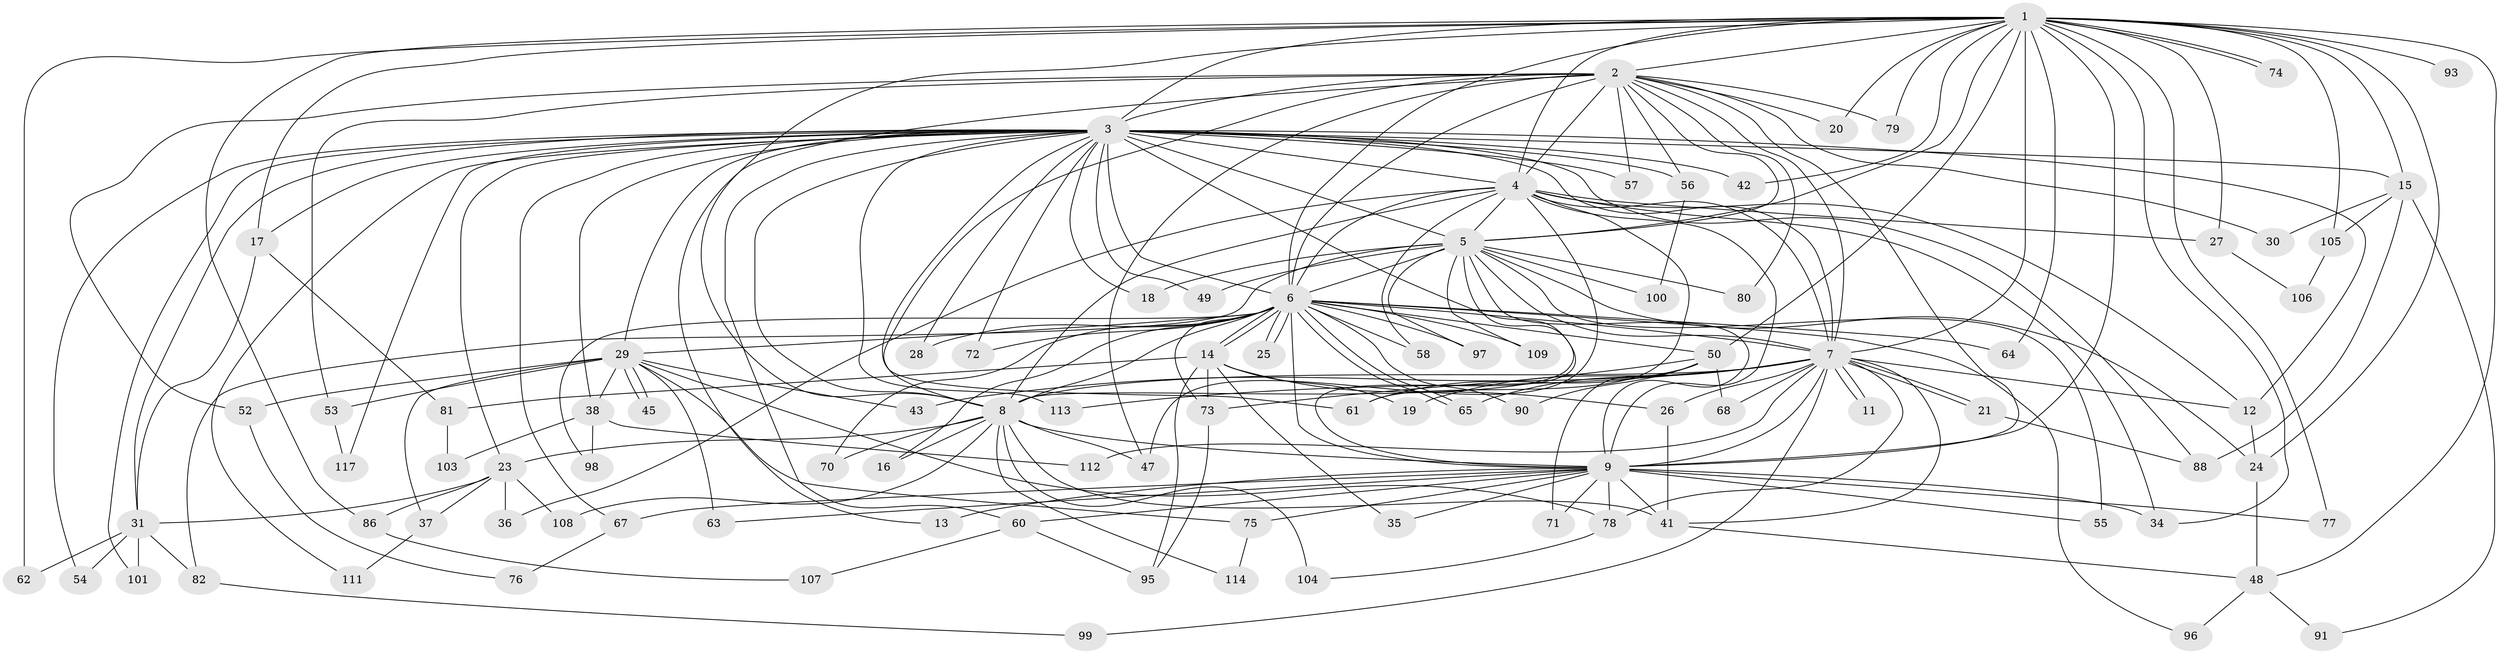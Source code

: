 // Generated by graph-tools (version 1.1) at 2025/51/02/27/25 19:51:41]
// undirected, 94 vertices, 219 edges
graph export_dot {
graph [start="1"]
  node [color=gray90,style=filled];
  1 [super="+44"];
  2 [super="+40"];
  3 [super="+10"];
  4 [super="+32"];
  5 [super="+87"];
  6 [super="+116"];
  7 [super="+22"];
  8 [super="+66"];
  9 [super="+69"];
  11;
  12;
  13;
  14 [super="+102"];
  15 [super="+110"];
  16;
  17;
  18;
  19;
  20;
  21;
  23 [super="+85"];
  24 [super="+33"];
  25;
  26 [super="+83"];
  27 [super="+89"];
  28;
  29 [super="+115"];
  30;
  31 [super="+46"];
  34 [super="+39"];
  35;
  36;
  37;
  38;
  41 [super="+51"];
  42;
  43;
  45;
  47;
  48 [super="+59"];
  49;
  50 [super="+84"];
  52;
  53;
  54;
  55;
  56;
  57;
  58;
  60;
  61;
  62;
  63;
  64;
  65 [super="+92"];
  67;
  68;
  70;
  71;
  72;
  73 [super="+94"];
  74;
  75;
  76;
  77;
  78;
  79;
  80;
  81;
  82;
  86;
  88;
  90;
  91;
  93;
  95;
  96;
  97;
  98;
  99;
  100;
  101;
  103;
  104;
  105;
  106;
  107;
  108;
  109;
  111;
  112;
  113;
  114;
  117;
  1 -- 2;
  1 -- 3 [weight=2];
  1 -- 4;
  1 -- 5;
  1 -- 6;
  1 -- 7 [weight=2];
  1 -- 8;
  1 -- 9;
  1 -- 15;
  1 -- 17;
  1 -- 20;
  1 -- 24;
  1 -- 27;
  1 -- 42;
  1 -- 48;
  1 -- 50;
  1 -- 62;
  1 -- 64;
  1 -- 74;
  1 -- 74;
  1 -- 77;
  1 -- 79;
  1 -- 86;
  1 -- 93 [weight=2];
  1 -- 105;
  1 -- 34;
  2 -- 3 [weight=3];
  2 -- 4;
  2 -- 5;
  2 -- 6;
  2 -- 7;
  2 -- 8;
  2 -- 9 [weight=2];
  2 -- 13;
  2 -- 20;
  2 -- 30;
  2 -- 47;
  2 -- 52;
  2 -- 53;
  2 -- 56;
  2 -- 57;
  2 -- 79;
  2 -- 80;
  3 -- 4 [weight=2];
  3 -- 5 [weight=2];
  3 -- 6 [weight=3];
  3 -- 7 [weight=2];
  3 -- 8 [weight=2];
  3 -- 9 [weight=2];
  3 -- 12;
  3 -- 15;
  3 -- 17;
  3 -- 23 [weight=2];
  3 -- 28;
  3 -- 29;
  3 -- 31;
  3 -- 38;
  3 -- 42;
  3 -- 49;
  3 -- 54;
  3 -- 56;
  3 -- 60;
  3 -- 61;
  3 -- 67;
  3 -- 72;
  3 -- 88;
  3 -- 101;
  3 -- 113;
  3 -- 117;
  3 -- 111;
  3 -- 18;
  3 -- 57;
  4 -- 5;
  4 -- 6;
  4 -- 7;
  4 -- 8;
  4 -- 9 [weight=2];
  4 -- 12;
  4 -- 27 [weight=2];
  4 -- 34;
  4 -- 36;
  4 -- 47;
  4 -- 58;
  4 -- 61;
  5 -- 6 [weight=2];
  5 -- 7;
  5 -- 8;
  5 -- 9;
  5 -- 18;
  5 -- 49;
  5 -- 55;
  5 -- 80;
  5 -- 82;
  5 -- 100;
  5 -- 109;
  5 -- 24;
  5 -- 97;
  6 -- 7;
  6 -- 8;
  6 -- 9;
  6 -- 14;
  6 -- 14;
  6 -- 16;
  6 -- 25;
  6 -- 25;
  6 -- 28;
  6 -- 29;
  6 -- 50;
  6 -- 58;
  6 -- 64;
  6 -- 65;
  6 -- 65;
  6 -- 70;
  6 -- 72;
  6 -- 73;
  6 -- 90;
  6 -- 96;
  6 -- 97;
  6 -- 98;
  6 -- 109;
  7 -- 8;
  7 -- 9;
  7 -- 11;
  7 -- 11;
  7 -- 19;
  7 -- 21;
  7 -- 21;
  7 -- 26;
  7 -- 41;
  7 -- 68;
  7 -- 78;
  7 -- 99;
  7 -- 112;
  7 -- 113;
  7 -- 43;
  7 -- 12;
  7 -- 65;
  8 -- 9;
  8 -- 16;
  8 -- 23;
  8 -- 70;
  8 -- 104;
  8 -- 108;
  8 -- 114;
  8 -- 47;
  8 -- 41;
  9 -- 13;
  9 -- 34;
  9 -- 35;
  9 -- 41;
  9 -- 55;
  9 -- 60;
  9 -- 63;
  9 -- 67;
  9 -- 71;
  9 -- 77;
  9 -- 75;
  9 -- 78;
  12 -- 24;
  14 -- 19;
  14 -- 26;
  14 -- 35;
  14 -- 73;
  14 -- 81;
  14 -- 95;
  15 -- 30;
  15 -- 91;
  15 -- 105;
  15 -- 88;
  17 -- 81;
  17 -- 31;
  21 -- 88;
  23 -- 31;
  23 -- 36;
  23 -- 37;
  23 -- 86;
  23 -- 108;
  24 -- 48;
  26 -- 41;
  27 -- 106;
  29 -- 37;
  29 -- 38;
  29 -- 43;
  29 -- 45;
  29 -- 45;
  29 -- 52;
  29 -- 53;
  29 -- 63;
  29 -- 75;
  29 -- 78;
  31 -- 54;
  31 -- 62;
  31 -- 101;
  31 -- 82;
  37 -- 111;
  38 -- 98;
  38 -- 103;
  38 -- 112;
  41 -- 48;
  48 -- 91;
  48 -- 96;
  50 -- 68;
  50 -- 71;
  50 -- 90;
  50 -- 61;
  50 -- 73;
  52 -- 76;
  53 -- 117;
  56 -- 100;
  60 -- 95;
  60 -- 107;
  67 -- 76;
  73 -- 95;
  75 -- 114;
  78 -- 104;
  81 -- 103;
  82 -- 99;
  86 -- 107;
  105 -- 106;
}
